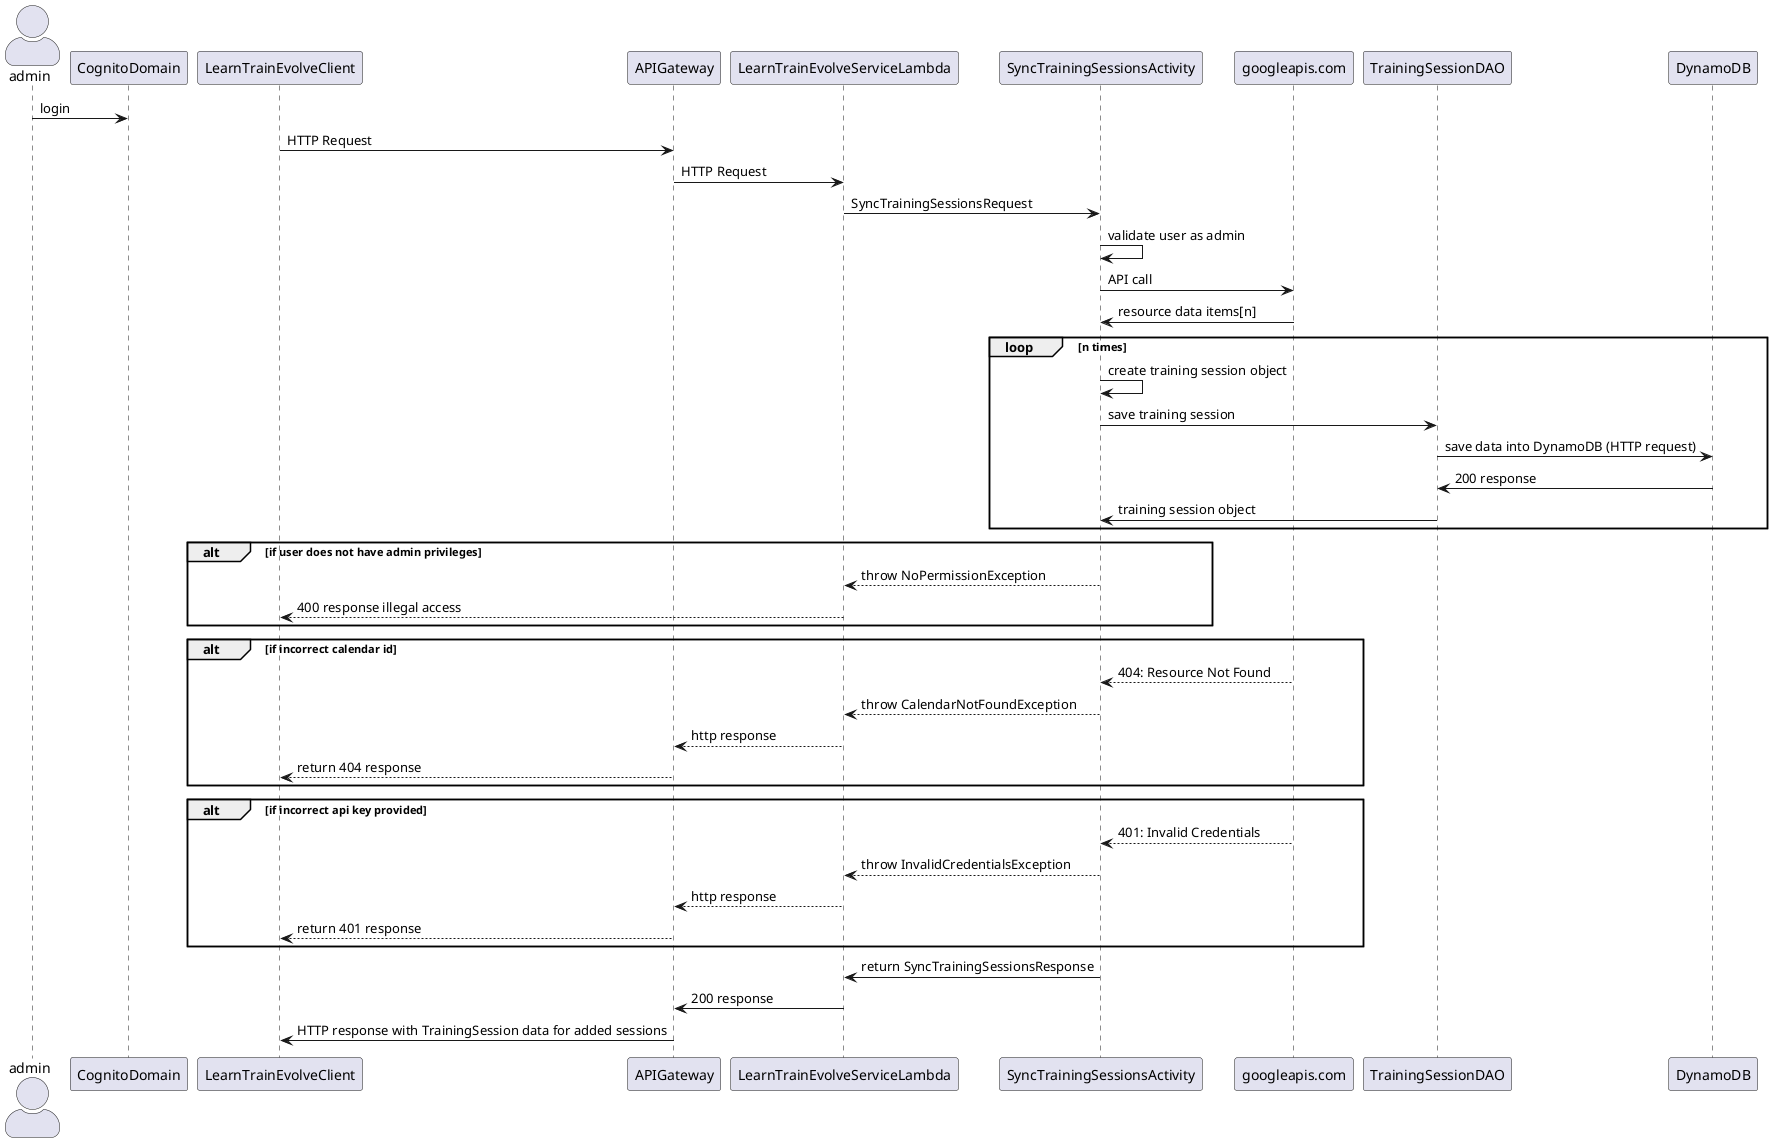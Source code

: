 @startuml

'https://plantuml.com/sequence-diagram
skinparam actorStyle awesome

actor admin

admin -> CognitoDomain : login
LearnTrainEvolveClient -> APIGateway : HTTP Request
APIGateway -> LearnTrainEvolveServiceLambda : HTTP Request
LearnTrainEvolveServiceLambda -> SyncTrainingSessionsActivity : SyncTrainingSessionsRequest
SyncTrainingSessionsActivity -> SyncTrainingSessionsActivity : validate user as admin
SyncTrainingSessionsActivity -> googleapis.com : API call
googleapis.com -> SyncTrainingSessionsActivity : resource data items[n]
    loop n times
        SyncTrainingSessionsActivity -> SyncTrainingSessionsActivity : create training session object
        SyncTrainingSessionsActivity -> TrainingSessionDAO : save training session
        TrainingSessionDAO -> DynamoDB : save data into DynamoDB (HTTP request)
        DynamoDB -> TrainingSessionDAO : 200 response
        TrainingSessionDAO -> SyncTrainingSessionsActivity : training session object
    end

alt if user does not have admin privileges
SyncTrainingSessionsActivity --> LearnTrainEvolveServiceLambda : throw NoPermissionException
LearnTrainEvolveServiceLambda --> LearnTrainEvolveClient : 400 response illegal access
end

alt if incorrect calendar id
googleapis.com --> SyncTrainingSessionsActivity : 404: Resource Not Found
SyncTrainingSessionsActivity --> LearnTrainEvolveServiceLambda : throw CalendarNotFoundException
LearnTrainEvolveServiceLambda --> APIGateway : http response
APIGateway --> LearnTrainEvolveClient : return 404 response
end

alt if incorrect api key provided
googleapis.com --> SyncTrainingSessionsActivity : 401: Invalid Credentials
SyncTrainingSessionsActivity --> LearnTrainEvolveServiceLambda : throw InvalidCredentialsException
LearnTrainEvolveServiceLambda --> APIGateway : http response
APIGateway --> LearnTrainEvolveClient : return 401 response
end

SyncTrainingSessionsActivity -> LearnTrainEvolveServiceLambda : return SyncTrainingSessionsResponse
LearnTrainEvolveServiceLambda -> APIGateway : 200 response
APIGateway -> LearnTrainEvolveClient : HTTP response with TrainingSession data for added sessions

@enduml